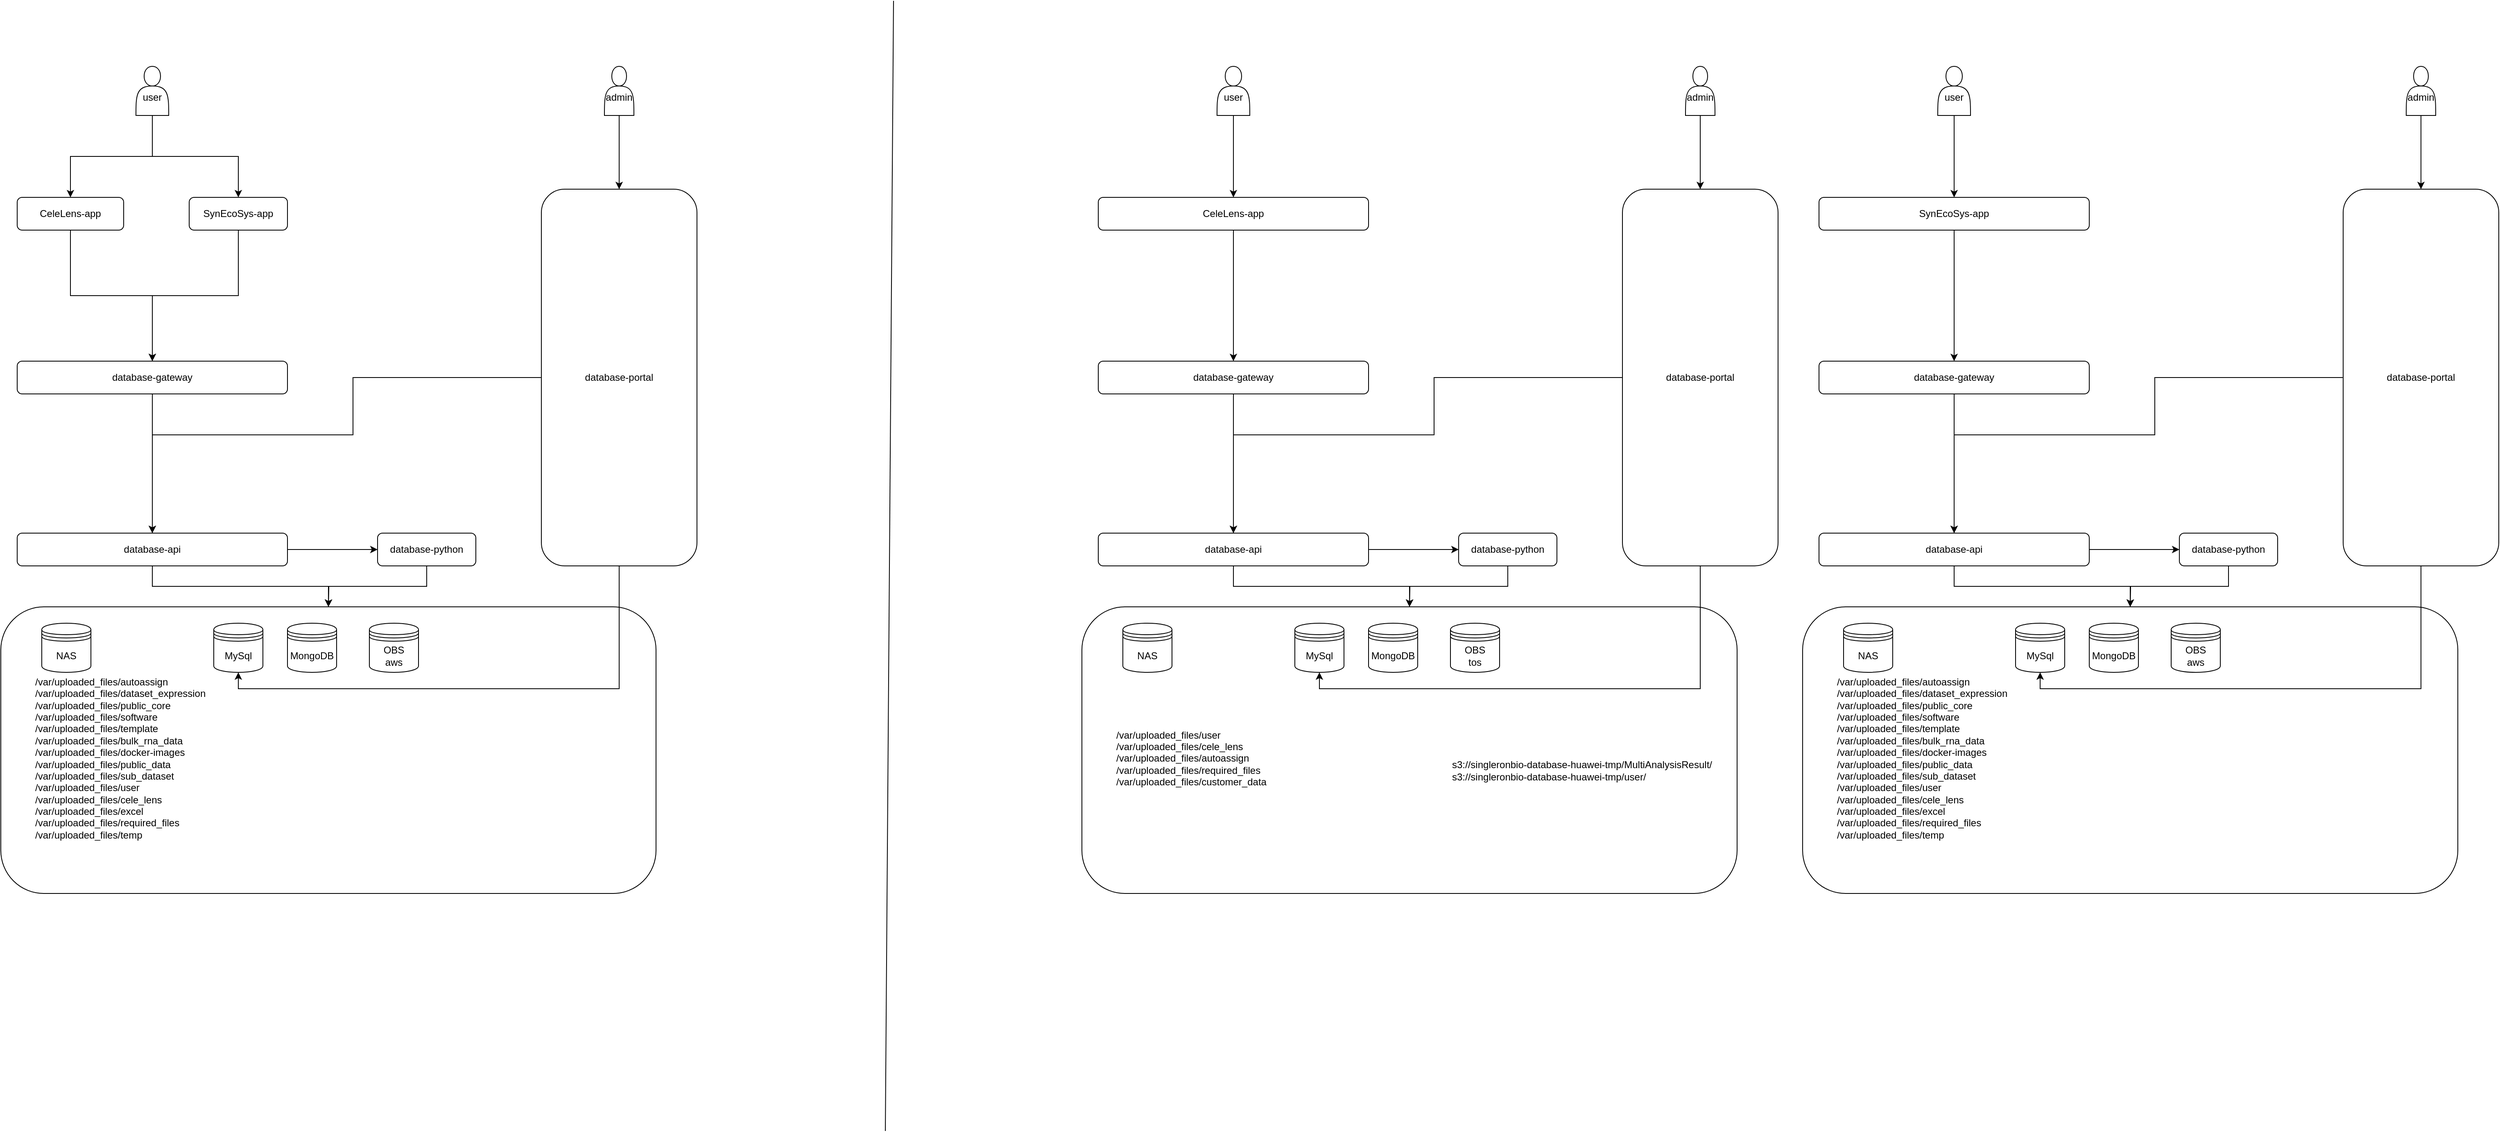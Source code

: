 <mxfile version="24.1.0" type="github">
  <diagram name="第 1 页" id="kKskHP1cy8cQNV_XwuNc">
    <mxGraphModel dx="4783" dy="3300" grid="1" gridSize="10" guides="1" tooltips="1" connect="1" arrows="1" fold="1" page="1" pageScale="1" pageWidth="827" pageHeight="1169" math="0" shadow="0">
      <root>
        <mxCell id="0" />
        <mxCell id="1" parent="0" />
        <mxCell id="yqKCrJCevKyizBpJ5lwH-28" value="" style="rounded=1;whiteSpace=wrap;html=1;" vertex="1" parent="1">
          <mxGeometry x="180" y="470" width="800" height="350" as="geometry" />
        </mxCell>
        <mxCell id="yqKCrJCevKyizBpJ5lwH-1" value="NAS" style="shape=datastore;whiteSpace=wrap;html=1;" vertex="1" parent="1">
          <mxGeometry x="230" y="490" width="60" height="60" as="geometry" />
        </mxCell>
        <mxCell id="yqKCrJCevKyizBpJ5lwH-2" value="MySql" style="shape=datastore;whiteSpace=wrap;html=1;" vertex="1" parent="1">
          <mxGeometry x="440" y="490" width="60" height="60" as="geometry" />
        </mxCell>
        <mxCell id="yqKCrJCevKyizBpJ5lwH-3" value="MongoDB" style="shape=datastore;whiteSpace=wrap;html=1;" vertex="1" parent="1">
          <mxGeometry x="530" y="490" width="60" height="60" as="geometry" />
        </mxCell>
        <mxCell id="yqKCrJCevKyizBpJ5lwH-4" value="OBS&lt;div&gt;aws&lt;/div&gt;" style="shape=datastore;whiteSpace=wrap;html=1;" vertex="1" parent="1">
          <mxGeometry x="630" y="490" width="60" height="60" as="geometry" />
        </mxCell>
        <mxCell id="yqKCrJCevKyizBpJ5lwH-34" style="edgeStyle=orthogonalEdgeStyle;rounded=0;orthogonalLoop=1;jettySize=auto;html=1;exitX=0.5;exitY=1;exitDx=0;exitDy=0;" edge="1" parent="1" source="yqKCrJCevKyizBpJ5lwH-5" target="yqKCrJCevKyizBpJ5lwH-13">
          <mxGeometry relative="1" as="geometry" />
        </mxCell>
        <mxCell id="yqKCrJCevKyizBpJ5lwH-35" style="edgeStyle=orthogonalEdgeStyle;rounded=0;orthogonalLoop=1;jettySize=auto;html=1;exitX=0.5;exitY=1;exitDx=0;exitDy=0;entryX=0.5;entryY=0;entryDx=0;entryDy=0;" edge="1" parent="1" source="yqKCrJCevKyizBpJ5lwH-5" target="yqKCrJCevKyizBpJ5lwH-14">
          <mxGeometry relative="1" as="geometry" />
        </mxCell>
        <mxCell id="yqKCrJCevKyizBpJ5lwH-5" value="&lt;div&gt;&lt;br&gt;&lt;/div&gt;user" style="shape=actor;whiteSpace=wrap;html=1;" vertex="1" parent="1">
          <mxGeometry x="345" y="-190" width="40" height="60" as="geometry" />
        </mxCell>
        <mxCell id="yqKCrJCevKyizBpJ5lwH-36" style="edgeStyle=orthogonalEdgeStyle;rounded=0;orthogonalLoop=1;jettySize=auto;html=1;exitX=0.5;exitY=1;exitDx=0;exitDy=0;entryX=0.5;entryY=0;entryDx=0;entryDy=0;" edge="1" parent="1" source="yqKCrJCevKyizBpJ5lwH-6" target="yqKCrJCevKyizBpJ5lwH-15">
          <mxGeometry relative="1" as="geometry" />
        </mxCell>
        <mxCell id="yqKCrJCevKyizBpJ5lwH-6" value="&lt;div&gt;&lt;br&gt;&lt;/div&gt;admin" style="shape=actor;whiteSpace=wrap;html=1;" vertex="1" parent="1">
          <mxGeometry x="917" y="-190" width="36" height="60" as="geometry" />
        </mxCell>
        <mxCell id="yqKCrJCevKyizBpJ5lwH-9" value="&lt;div&gt;/var/uploaded_files/autoassign&amp;nbsp; &amp;nbsp;&lt;/div&gt;&lt;div&gt;/var/uploaded_files/dataset_expression&amp;nbsp;&lt;/div&gt;&lt;div&gt;/var/uploaded_files/public_core&amp;nbsp; &amp;nbsp; &amp;nbsp;&lt;/div&gt;&lt;div&gt;/var/uploaded_files/software&amp;nbsp; &amp;nbsp; &amp;nbsp;&lt;/div&gt;&lt;div&gt;/var/uploaded_files/template&lt;/div&gt;&lt;div&gt;/var/uploaded_files/bulk_rna_data&amp;nbsp;&amp;nbsp;&lt;/div&gt;&lt;div&gt;/var/uploaded_files/docker-images&amp;nbsp; &amp;nbsp;&lt;/div&gt;&lt;div&gt;/var/uploaded_files/public_data&amp;nbsp; &amp;nbsp; &amp;nbsp;&lt;/div&gt;&lt;div&gt;/var/uploaded_files/sub_dataset&amp;nbsp;&amp;nbsp;&lt;/div&gt;&lt;div&gt;/var/uploaded_files/user&lt;/div&gt;&lt;div&gt;/var/uploaded_files/cele_lens&amp;nbsp; &amp;nbsp; &amp;nbsp;&amp;nbsp;&lt;/div&gt;&lt;div&gt;/var/uploaded_files/excel&amp;nbsp; &amp;nbsp; &amp;nbsp; &amp;nbsp; &amp;nbsp; &amp;nbsp; &amp;nbsp; &amp;nbsp;&lt;/div&gt;&lt;div&gt;/var/uploaded_files/required_files&amp;nbsp;&amp;nbsp;&lt;/div&gt;&lt;div&gt;/var/uploaded_files/temp&lt;/div&gt;" style="text;html=1;align=left;verticalAlign=middle;whiteSpace=wrap;rounded=0;" vertex="1" parent="1">
          <mxGeometry x="220" y="550" width="240" height="210" as="geometry" />
        </mxCell>
        <mxCell id="yqKCrJCevKyizBpJ5lwH-23" style="edgeStyle=orthogonalEdgeStyle;rounded=0;orthogonalLoop=1;jettySize=auto;html=1;exitX=1;exitY=0.5;exitDx=0;exitDy=0;" edge="1" parent="1" source="yqKCrJCevKyizBpJ5lwH-10" target="yqKCrJCevKyizBpJ5lwH-12">
          <mxGeometry relative="1" as="geometry" />
        </mxCell>
        <mxCell id="yqKCrJCevKyizBpJ5lwH-31" style="edgeStyle=orthogonalEdgeStyle;rounded=0;orthogonalLoop=1;jettySize=auto;html=1;exitX=0.5;exitY=1;exitDx=0;exitDy=0;" edge="1" parent="1" source="yqKCrJCevKyizBpJ5lwH-10" target="yqKCrJCevKyizBpJ5lwH-28">
          <mxGeometry relative="1" as="geometry" />
        </mxCell>
        <mxCell id="yqKCrJCevKyizBpJ5lwH-10" value="database-api" style="rounded=1;whiteSpace=wrap;html=1;" vertex="1" parent="1">
          <mxGeometry x="200" y="380" width="330" height="40" as="geometry" />
        </mxCell>
        <mxCell id="yqKCrJCevKyizBpJ5lwH-21" style="edgeStyle=orthogonalEdgeStyle;rounded=0;orthogonalLoop=1;jettySize=auto;html=1;exitX=0.5;exitY=1;exitDx=0;exitDy=0;" edge="1" parent="1" source="yqKCrJCevKyizBpJ5lwH-11" target="yqKCrJCevKyizBpJ5lwH-10">
          <mxGeometry relative="1" as="geometry" />
        </mxCell>
        <mxCell id="yqKCrJCevKyizBpJ5lwH-11" value="database-gateway" style="rounded=1;whiteSpace=wrap;html=1;" vertex="1" parent="1">
          <mxGeometry x="200" y="170" width="330" height="40" as="geometry" />
        </mxCell>
        <mxCell id="yqKCrJCevKyizBpJ5lwH-32" style="edgeStyle=orthogonalEdgeStyle;rounded=0;orthogonalLoop=1;jettySize=auto;html=1;exitX=0.5;exitY=1;exitDx=0;exitDy=0;" edge="1" parent="1" source="yqKCrJCevKyizBpJ5lwH-12">
          <mxGeometry relative="1" as="geometry">
            <mxPoint x="580" y="470" as="targetPoint" />
          </mxGeometry>
        </mxCell>
        <mxCell id="yqKCrJCevKyizBpJ5lwH-12" value="database-python" style="rounded=1;whiteSpace=wrap;html=1;" vertex="1" parent="1">
          <mxGeometry x="640" y="380" width="120" height="40" as="geometry" />
        </mxCell>
        <mxCell id="yqKCrJCevKyizBpJ5lwH-19" style="edgeStyle=orthogonalEdgeStyle;rounded=0;orthogonalLoop=1;jettySize=auto;html=1;exitX=0.5;exitY=1;exitDx=0;exitDy=0;" edge="1" parent="1" source="yqKCrJCevKyizBpJ5lwH-13" target="yqKCrJCevKyizBpJ5lwH-11">
          <mxGeometry relative="1" as="geometry" />
        </mxCell>
        <mxCell id="yqKCrJCevKyizBpJ5lwH-13" value="CeleLens-app" style="rounded=1;whiteSpace=wrap;html=1;" vertex="1" parent="1">
          <mxGeometry x="200" y="-30" width="130" height="40" as="geometry" />
        </mxCell>
        <mxCell id="yqKCrJCevKyizBpJ5lwH-20" style="edgeStyle=orthogonalEdgeStyle;rounded=0;orthogonalLoop=1;jettySize=auto;html=1;exitX=0.5;exitY=1;exitDx=0;exitDy=0;entryX=0.5;entryY=0;entryDx=0;entryDy=0;" edge="1" parent="1" source="yqKCrJCevKyizBpJ5lwH-14" target="yqKCrJCevKyizBpJ5lwH-11">
          <mxGeometry relative="1" as="geometry" />
        </mxCell>
        <mxCell id="yqKCrJCevKyizBpJ5lwH-14" value="SynEcoSys-app" style="rounded=1;whiteSpace=wrap;html=1;" vertex="1" parent="1">
          <mxGeometry x="410" y="-30" width="120" height="40" as="geometry" />
        </mxCell>
        <mxCell id="yqKCrJCevKyizBpJ5lwH-25" style="edgeStyle=orthogonalEdgeStyle;rounded=0;orthogonalLoop=1;jettySize=auto;html=1;entryX=0.5;entryY=0;entryDx=0;entryDy=0;exitX=0;exitY=0.5;exitDx=0;exitDy=0;" edge="1" parent="1" source="yqKCrJCevKyizBpJ5lwH-15" target="yqKCrJCevKyizBpJ5lwH-10">
          <mxGeometry relative="1" as="geometry">
            <Array as="points">
              <mxPoint x="610" y="190" />
              <mxPoint x="610" y="260" />
              <mxPoint x="365" y="260" />
            </Array>
          </mxGeometry>
        </mxCell>
        <mxCell id="yqKCrJCevKyizBpJ5lwH-33" style="edgeStyle=orthogonalEdgeStyle;rounded=0;orthogonalLoop=1;jettySize=auto;html=1;exitX=0.5;exitY=1;exitDx=0;exitDy=0;entryX=0.5;entryY=1;entryDx=0;entryDy=0;" edge="1" parent="1" source="yqKCrJCevKyizBpJ5lwH-15" target="yqKCrJCevKyizBpJ5lwH-2">
          <mxGeometry relative="1" as="geometry" />
        </mxCell>
        <mxCell id="yqKCrJCevKyizBpJ5lwH-15" value="database-portal" style="rounded=1;whiteSpace=wrap;html=1;" vertex="1" parent="1">
          <mxGeometry x="840" y="-40" width="190" height="460" as="geometry" />
        </mxCell>
        <mxCell id="yqKCrJCevKyizBpJ5lwH-62" value="" style="rounded=1;whiteSpace=wrap;html=1;" vertex="1" parent="1">
          <mxGeometry x="1500" y="470" width="800" height="350" as="geometry" />
        </mxCell>
        <mxCell id="yqKCrJCevKyizBpJ5lwH-63" value="NAS" style="shape=datastore;whiteSpace=wrap;html=1;" vertex="1" parent="1">
          <mxGeometry x="1550" y="490" width="60" height="60" as="geometry" />
        </mxCell>
        <mxCell id="yqKCrJCevKyizBpJ5lwH-64" value="MySql" style="shape=datastore;whiteSpace=wrap;html=1;" vertex="1" parent="1">
          <mxGeometry x="1760" y="490" width="60" height="60" as="geometry" />
        </mxCell>
        <mxCell id="yqKCrJCevKyizBpJ5lwH-65" value="MongoDB" style="shape=datastore;whiteSpace=wrap;html=1;" vertex="1" parent="1">
          <mxGeometry x="1850" y="490" width="60" height="60" as="geometry" />
        </mxCell>
        <mxCell id="yqKCrJCevKyizBpJ5lwH-66" value="OBS&lt;div&gt;tos&lt;/div&gt;" style="shape=datastore;whiteSpace=wrap;html=1;" vertex="1" parent="1">
          <mxGeometry x="1950" y="490" width="60" height="60" as="geometry" />
        </mxCell>
        <mxCell id="yqKCrJCevKyizBpJ5lwH-67" style="edgeStyle=orthogonalEdgeStyle;rounded=0;orthogonalLoop=1;jettySize=auto;html=1;exitX=0.5;exitY=1;exitDx=0;exitDy=0;" edge="1" parent="1" source="yqKCrJCevKyizBpJ5lwH-69" target="yqKCrJCevKyizBpJ5lwH-81">
          <mxGeometry relative="1" as="geometry" />
        </mxCell>
        <mxCell id="yqKCrJCevKyizBpJ5lwH-69" value="&lt;div&gt;&lt;br&gt;&lt;/div&gt;user" style="shape=actor;whiteSpace=wrap;html=1;" vertex="1" parent="1">
          <mxGeometry x="1665" y="-190" width="40" height="60" as="geometry" />
        </mxCell>
        <mxCell id="yqKCrJCevKyizBpJ5lwH-70" style="edgeStyle=orthogonalEdgeStyle;rounded=0;orthogonalLoop=1;jettySize=auto;html=1;exitX=0.5;exitY=1;exitDx=0;exitDy=0;entryX=0.5;entryY=0;entryDx=0;entryDy=0;" edge="1" parent="1" source="yqKCrJCevKyizBpJ5lwH-71" target="yqKCrJCevKyizBpJ5lwH-86">
          <mxGeometry relative="1" as="geometry" />
        </mxCell>
        <mxCell id="yqKCrJCevKyizBpJ5lwH-71" value="&lt;div&gt;&lt;br&gt;&lt;/div&gt;admin" style="shape=actor;whiteSpace=wrap;html=1;" vertex="1" parent="1">
          <mxGeometry x="2237" y="-190" width="36" height="60" as="geometry" />
        </mxCell>
        <mxCell id="yqKCrJCevKyizBpJ5lwH-72" value="/var/uploaded_files/user&lt;br&gt;/var/uploaded_files/cele_lens&lt;br&gt;/var/uploaded_files/autoassign&lt;br&gt;/var/uploaded_files/required_files&lt;br&gt;/var/uploaded_files/customer_data" style="text;html=1;align=left;verticalAlign=middle;whiteSpace=wrap;rounded=0;" vertex="1" parent="1">
          <mxGeometry x="1540" y="550" width="240" height="210" as="geometry" />
        </mxCell>
        <mxCell id="yqKCrJCevKyizBpJ5lwH-73" style="edgeStyle=orthogonalEdgeStyle;rounded=0;orthogonalLoop=1;jettySize=auto;html=1;exitX=1;exitY=0.5;exitDx=0;exitDy=0;" edge="1" parent="1" source="yqKCrJCevKyizBpJ5lwH-75" target="yqKCrJCevKyizBpJ5lwH-79">
          <mxGeometry relative="1" as="geometry" />
        </mxCell>
        <mxCell id="yqKCrJCevKyizBpJ5lwH-74" style="edgeStyle=orthogonalEdgeStyle;rounded=0;orthogonalLoop=1;jettySize=auto;html=1;exitX=0.5;exitY=1;exitDx=0;exitDy=0;" edge="1" parent="1" source="yqKCrJCevKyizBpJ5lwH-75" target="yqKCrJCevKyizBpJ5lwH-62">
          <mxGeometry relative="1" as="geometry" />
        </mxCell>
        <mxCell id="yqKCrJCevKyizBpJ5lwH-75" value="database-api" style="rounded=1;whiteSpace=wrap;html=1;" vertex="1" parent="1">
          <mxGeometry x="1520" y="380" width="330" height="40" as="geometry" />
        </mxCell>
        <mxCell id="yqKCrJCevKyizBpJ5lwH-76" style="edgeStyle=orthogonalEdgeStyle;rounded=0;orthogonalLoop=1;jettySize=auto;html=1;exitX=0.5;exitY=1;exitDx=0;exitDy=0;" edge="1" parent="1" source="yqKCrJCevKyizBpJ5lwH-77" target="yqKCrJCevKyizBpJ5lwH-75">
          <mxGeometry relative="1" as="geometry" />
        </mxCell>
        <mxCell id="yqKCrJCevKyizBpJ5lwH-77" value="database-gateway" style="rounded=1;whiteSpace=wrap;html=1;" vertex="1" parent="1">
          <mxGeometry x="1520" y="170" width="330" height="40" as="geometry" />
        </mxCell>
        <mxCell id="yqKCrJCevKyizBpJ5lwH-78" style="edgeStyle=orthogonalEdgeStyle;rounded=0;orthogonalLoop=1;jettySize=auto;html=1;exitX=0.5;exitY=1;exitDx=0;exitDy=0;" edge="1" parent="1" source="yqKCrJCevKyizBpJ5lwH-79">
          <mxGeometry relative="1" as="geometry">
            <mxPoint x="1900" y="470" as="targetPoint" />
          </mxGeometry>
        </mxCell>
        <mxCell id="yqKCrJCevKyizBpJ5lwH-79" value="database-python" style="rounded=1;whiteSpace=wrap;html=1;" vertex="1" parent="1">
          <mxGeometry x="1960" y="380" width="120" height="40" as="geometry" />
        </mxCell>
        <mxCell id="yqKCrJCevKyizBpJ5lwH-80" style="edgeStyle=orthogonalEdgeStyle;rounded=0;orthogonalLoop=1;jettySize=auto;html=1;exitX=0.5;exitY=1;exitDx=0;exitDy=0;" edge="1" parent="1" source="yqKCrJCevKyizBpJ5lwH-81" target="yqKCrJCevKyizBpJ5lwH-77">
          <mxGeometry relative="1" as="geometry" />
        </mxCell>
        <mxCell id="yqKCrJCevKyizBpJ5lwH-81" value="CeleLens-app" style="rounded=1;whiteSpace=wrap;html=1;" vertex="1" parent="1">
          <mxGeometry x="1520" y="-30" width="330" height="40" as="geometry" />
        </mxCell>
        <mxCell id="yqKCrJCevKyizBpJ5lwH-84" style="edgeStyle=orthogonalEdgeStyle;rounded=0;orthogonalLoop=1;jettySize=auto;html=1;entryX=0.5;entryY=0;entryDx=0;entryDy=0;exitX=0;exitY=0.5;exitDx=0;exitDy=0;" edge="1" parent="1" source="yqKCrJCevKyizBpJ5lwH-86" target="yqKCrJCevKyizBpJ5lwH-75">
          <mxGeometry relative="1" as="geometry">
            <Array as="points">
              <mxPoint x="1930" y="190" />
              <mxPoint x="1930" y="260" />
              <mxPoint x="1685" y="260" />
            </Array>
          </mxGeometry>
        </mxCell>
        <mxCell id="yqKCrJCevKyizBpJ5lwH-85" style="edgeStyle=orthogonalEdgeStyle;rounded=0;orthogonalLoop=1;jettySize=auto;html=1;exitX=0.5;exitY=1;exitDx=0;exitDy=0;entryX=0.5;entryY=1;entryDx=0;entryDy=0;" edge="1" parent="1" source="yqKCrJCevKyizBpJ5lwH-86" target="yqKCrJCevKyizBpJ5lwH-64">
          <mxGeometry relative="1" as="geometry" />
        </mxCell>
        <mxCell id="yqKCrJCevKyizBpJ5lwH-86" value="database-portal" style="rounded=1;whiteSpace=wrap;html=1;" vertex="1" parent="1">
          <mxGeometry x="2160" y="-40" width="190" height="460" as="geometry" />
        </mxCell>
        <mxCell id="yqKCrJCevKyizBpJ5lwH-87" value="" style="endArrow=none;html=1;rounded=0;" edge="1" parent="1">
          <mxGeometry width="50" height="50" relative="1" as="geometry">
            <mxPoint x="1260" y="1110" as="sourcePoint" />
            <mxPoint x="1270" y="-270" as="targetPoint" />
          </mxGeometry>
        </mxCell>
        <mxCell id="yqKCrJCevKyizBpJ5lwH-95" value="" style="rounded=1;whiteSpace=wrap;html=1;" vertex="1" parent="1">
          <mxGeometry x="2380" y="470" width="800" height="350" as="geometry" />
        </mxCell>
        <mxCell id="yqKCrJCevKyizBpJ5lwH-96" value="NAS" style="shape=datastore;whiteSpace=wrap;html=1;" vertex="1" parent="1">
          <mxGeometry x="2430" y="490" width="60" height="60" as="geometry" />
        </mxCell>
        <mxCell id="yqKCrJCevKyizBpJ5lwH-97" value="MySql" style="shape=datastore;whiteSpace=wrap;html=1;" vertex="1" parent="1">
          <mxGeometry x="2640" y="490" width="60" height="60" as="geometry" />
        </mxCell>
        <mxCell id="yqKCrJCevKyizBpJ5lwH-98" value="MongoDB" style="shape=datastore;whiteSpace=wrap;html=1;" vertex="1" parent="1">
          <mxGeometry x="2730" y="490" width="60" height="60" as="geometry" />
        </mxCell>
        <mxCell id="yqKCrJCevKyizBpJ5lwH-99" value="OBS&lt;div&gt;aws&lt;/div&gt;" style="shape=datastore;whiteSpace=wrap;html=1;" vertex="1" parent="1">
          <mxGeometry x="2830" y="490" width="60" height="60" as="geometry" />
        </mxCell>
        <mxCell id="yqKCrJCevKyizBpJ5lwH-101" style="edgeStyle=orthogonalEdgeStyle;rounded=0;orthogonalLoop=1;jettySize=auto;html=1;exitX=0.5;exitY=1;exitDx=0;exitDy=0;entryX=0.5;entryY=0;entryDx=0;entryDy=0;" edge="1" parent="1" source="yqKCrJCevKyizBpJ5lwH-102" target="yqKCrJCevKyizBpJ5lwH-116">
          <mxGeometry relative="1" as="geometry" />
        </mxCell>
        <mxCell id="yqKCrJCevKyizBpJ5lwH-102" value="&lt;div&gt;&lt;br&gt;&lt;/div&gt;user" style="shape=actor;whiteSpace=wrap;html=1;" vertex="1" parent="1">
          <mxGeometry x="2545" y="-190" width="40" height="60" as="geometry" />
        </mxCell>
        <mxCell id="yqKCrJCevKyizBpJ5lwH-103" style="edgeStyle=orthogonalEdgeStyle;rounded=0;orthogonalLoop=1;jettySize=auto;html=1;exitX=0.5;exitY=1;exitDx=0;exitDy=0;entryX=0.5;entryY=0;entryDx=0;entryDy=0;" edge="1" parent="1" source="yqKCrJCevKyizBpJ5lwH-104" target="yqKCrJCevKyizBpJ5lwH-119">
          <mxGeometry relative="1" as="geometry" />
        </mxCell>
        <mxCell id="yqKCrJCevKyizBpJ5lwH-104" value="&lt;div&gt;&lt;br&gt;&lt;/div&gt;admin" style="shape=actor;whiteSpace=wrap;html=1;" vertex="1" parent="1">
          <mxGeometry x="3117" y="-190" width="36" height="60" as="geometry" />
        </mxCell>
        <mxCell id="yqKCrJCevKyizBpJ5lwH-105" value="&lt;div&gt;/var/uploaded_files/autoassign&amp;nbsp; &amp;nbsp;&lt;/div&gt;&lt;div&gt;/var/uploaded_files/dataset_expression&amp;nbsp;&lt;/div&gt;&lt;div&gt;/var/uploaded_files/public_core&amp;nbsp; &amp;nbsp; &amp;nbsp;&lt;/div&gt;&lt;div&gt;/var/uploaded_files/software&amp;nbsp; &amp;nbsp; &amp;nbsp;&lt;/div&gt;&lt;div&gt;/var/uploaded_files/template&lt;/div&gt;&lt;div&gt;/var/uploaded_files/bulk_rna_data&amp;nbsp;&amp;nbsp;&lt;/div&gt;&lt;div&gt;/var/uploaded_files/docker-images&amp;nbsp; &amp;nbsp;&lt;/div&gt;&lt;div&gt;/var/uploaded_files/public_data&amp;nbsp; &amp;nbsp; &amp;nbsp;&lt;/div&gt;&lt;div&gt;/var/uploaded_files/sub_dataset&amp;nbsp;&amp;nbsp;&lt;/div&gt;&lt;div&gt;/var/uploaded_files/user&lt;/div&gt;&lt;div&gt;/var/uploaded_files/cele_lens&amp;nbsp; &amp;nbsp; &amp;nbsp;&amp;nbsp;&lt;/div&gt;&lt;div&gt;/var/uploaded_files/excel&amp;nbsp; &amp;nbsp; &amp;nbsp; &amp;nbsp; &amp;nbsp; &amp;nbsp; &amp;nbsp; &amp;nbsp;&lt;/div&gt;&lt;div&gt;/var/uploaded_files/required_files&amp;nbsp;&amp;nbsp;&lt;/div&gt;&lt;div&gt;/var/uploaded_files/temp&lt;/div&gt;" style="text;html=1;align=left;verticalAlign=middle;whiteSpace=wrap;rounded=0;" vertex="1" parent="1">
          <mxGeometry x="2420" y="550" width="240" height="210" as="geometry" />
        </mxCell>
        <mxCell id="yqKCrJCevKyizBpJ5lwH-106" style="edgeStyle=orthogonalEdgeStyle;rounded=0;orthogonalLoop=1;jettySize=auto;html=1;exitX=1;exitY=0.5;exitDx=0;exitDy=0;" edge="1" parent="1" source="yqKCrJCevKyizBpJ5lwH-108" target="yqKCrJCevKyizBpJ5lwH-112">
          <mxGeometry relative="1" as="geometry" />
        </mxCell>
        <mxCell id="yqKCrJCevKyizBpJ5lwH-107" style="edgeStyle=orthogonalEdgeStyle;rounded=0;orthogonalLoop=1;jettySize=auto;html=1;exitX=0.5;exitY=1;exitDx=0;exitDy=0;" edge="1" parent="1" source="yqKCrJCevKyizBpJ5lwH-108" target="yqKCrJCevKyizBpJ5lwH-95">
          <mxGeometry relative="1" as="geometry" />
        </mxCell>
        <mxCell id="yqKCrJCevKyizBpJ5lwH-108" value="database-api" style="rounded=1;whiteSpace=wrap;html=1;" vertex="1" parent="1">
          <mxGeometry x="2400" y="380" width="330" height="40" as="geometry" />
        </mxCell>
        <mxCell id="yqKCrJCevKyizBpJ5lwH-109" style="edgeStyle=orthogonalEdgeStyle;rounded=0;orthogonalLoop=1;jettySize=auto;html=1;exitX=0.5;exitY=1;exitDx=0;exitDy=0;" edge="1" parent="1" source="yqKCrJCevKyizBpJ5lwH-110" target="yqKCrJCevKyizBpJ5lwH-108">
          <mxGeometry relative="1" as="geometry" />
        </mxCell>
        <mxCell id="yqKCrJCevKyizBpJ5lwH-110" value="database-gateway" style="rounded=1;whiteSpace=wrap;html=1;" vertex="1" parent="1">
          <mxGeometry x="2400" y="170" width="330" height="40" as="geometry" />
        </mxCell>
        <mxCell id="yqKCrJCevKyizBpJ5lwH-111" style="edgeStyle=orthogonalEdgeStyle;rounded=0;orthogonalLoop=1;jettySize=auto;html=1;exitX=0.5;exitY=1;exitDx=0;exitDy=0;" edge="1" parent="1" source="yqKCrJCevKyizBpJ5lwH-112">
          <mxGeometry relative="1" as="geometry">
            <mxPoint x="2780" y="470" as="targetPoint" />
          </mxGeometry>
        </mxCell>
        <mxCell id="yqKCrJCevKyizBpJ5lwH-112" value="database-python" style="rounded=1;whiteSpace=wrap;html=1;" vertex="1" parent="1">
          <mxGeometry x="2840" y="380" width="120" height="40" as="geometry" />
        </mxCell>
        <mxCell id="yqKCrJCevKyizBpJ5lwH-115" style="edgeStyle=orthogonalEdgeStyle;rounded=0;orthogonalLoop=1;jettySize=auto;html=1;exitX=0.5;exitY=1;exitDx=0;exitDy=0;entryX=0.5;entryY=0;entryDx=0;entryDy=0;" edge="1" parent="1" source="yqKCrJCevKyizBpJ5lwH-116" target="yqKCrJCevKyizBpJ5lwH-110">
          <mxGeometry relative="1" as="geometry" />
        </mxCell>
        <mxCell id="yqKCrJCevKyizBpJ5lwH-116" value="SynEcoSys-app" style="rounded=1;whiteSpace=wrap;html=1;" vertex="1" parent="1">
          <mxGeometry x="2400" y="-30" width="330" height="40" as="geometry" />
        </mxCell>
        <mxCell id="yqKCrJCevKyizBpJ5lwH-117" style="edgeStyle=orthogonalEdgeStyle;rounded=0;orthogonalLoop=1;jettySize=auto;html=1;entryX=0.5;entryY=0;entryDx=0;entryDy=0;exitX=0;exitY=0.5;exitDx=0;exitDy=0;" edge="1" parent="1" source="yqKCrJCevKyizBpJ5lwH-119" target="yqKCrJCevKyizBpJ5lwH-108">
          <mxGeometry relative="1" as="geometry">
            <Array as="points">
              <mxPoint x="2810" y="190" />
              <mxPoint x="2810" y="260" />
              <mxPoint x="2565" y="260" />
            </Array>
          </mxGeometry>
        </mxCell>
        <mxCell id="yqKCrJCevKyizBpJ5lwH-118" style="edgeStyle=orthogonalEdgeStyle;rounded=0;orthogonalLoop=1;jettySize=auto;html=1;exitX=0.5;exitY=1;exitDx=0;exitDy=0;entryX=0.5;entryY=1;entryDx=0;entryDy=0;" edge="1" parent="1" source="yqKCrJCevKyizBpJ5lwH-119" target="yqKCrJCevKyizBpJ5lwH-97">
          <mxGeometry relative="1" as="geometry" />
        </mxCell>
        <mxCell id="yqKCrJCevKyizBpJ5lwH-119" value="database-portal" style="rounded=1;whiteSpace=wrap;html=1;" vertex="1" parent="1">
          <mxGeometry x="3040" y="-40" width="190" height="460" as="geometry" />
        </mxCell>
        <mxCell id="yqKCrJCevKyizBpJ5lwH-120" value="s3://singleronbio-database-huawei-tmp/MultiAnalysisResult/&lt;br&gt;s3://singleronbio-database-huawei-tmp/user/" style="text;html=1;align=left;verticalAlign=middle;whiteSpace=wrap;rounded=0;" vertex="1" parent="1">
          <mxGeometry x="1950" y="600" width="340" height="140" as="geometry" />
        </mxCell>
      </root>
    </mxGraphModel>
  </diagram>
</mxfile>
